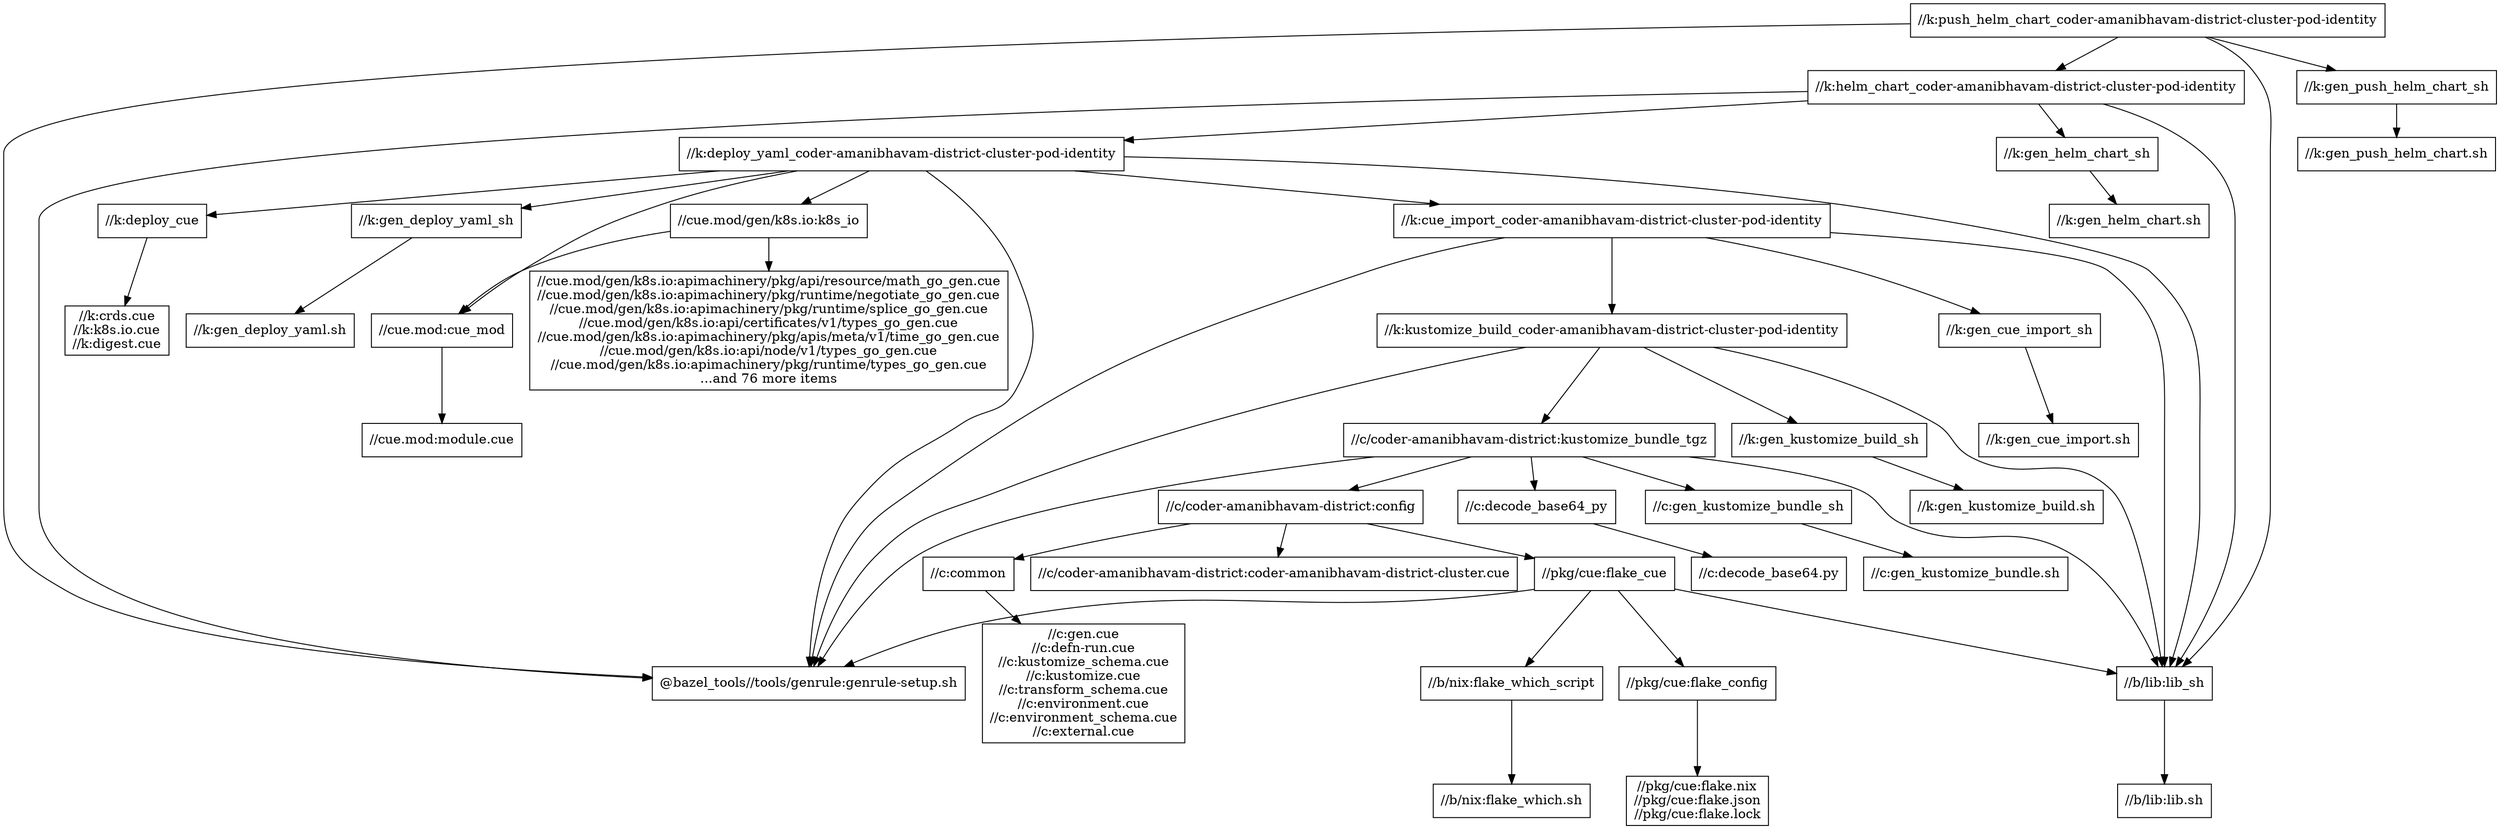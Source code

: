 digraph mygraph {
  node [shape=box];
  "//k:push_helm_chart_coder-amanibhavam-district-cluster-pod-identity"
  "//k:push_helm_chart_coder-amanibhavam-district-cluster-pod-identity" -> "//k:helm_chart_coder-amanibhavam-district-cluster-pod-identity"
  "//k:push_helm_chart_coder-amanibhavam-district-cluster-pod-identity" -> "//k:gen_push_helm_chart_sh"
  "//k:push_helm_chart_coder-amanibhavam-district-cluster-pod-identity" -> "//b/lib:lib_sh"
  "//k:push_helm_chart_coder-amanibhavam-district-cluster-pod-identity" -> "@bazel_tools//tools/genrule:genrule-setup.sh"
  "//k:gen_push_helm_chart_sh"
  "//k:gen_push_helm_chart_sh" -> "//k:gen_push_helm_chart.sh"
  "//k:gen_push_helm_chart.sh"
  "//k:helm_chart_coder-amanibhavam-district-cluster-pod-identity"
  "//k:helm_chart_coder-amanibhavam-district-cluster-pod-identity" -> "//k:deploy_yaml_coder-amanibhavam-district-cluster-pod-identity"
  "//k:helm_chart_coder-amanibhavam-district-cluster-pod-identity" -> "//k:gen_helm_chart_sh"
  "//k:helm_chart_coder-amanibhavam-district-cluster-pod-identity" -> "//b/lib:lib_sh"
  "//k:helm_chart_coder-amanibhavam-district-cluster-pod-identity" -> "@bazel_tools//tools/genrule:genrule-setup.sh"
  "//k:gen_helm_chart_sh"
  "//k:gen_helm_chart_sh" -> "//k:gen_helm_chart.sh"
  "//k:gen_helm_chart.sh"
  "//k:deploy_yaml_coder-amanibhavam-district-cluster-pod-identity"
  "//k:deploy_yaml_coder-amanibhavam-district-cluster-pod-identity" -> "//k:cue_import_coder-amanibhavam-district-cluster-pod-identity"
  "//k:deploy_yaml_coder-amanibhavam-district-cluster-pod-identity" -> "//k:deploy_cue"
  "//k:deploy_yaml_coder-amanibhavam-district-cluster-pod-identity" -> "//k:gen_deploy_yaml_sh"
  "//k:deploy_yaml_coder-amanibhavam-district-cluster-pod-identity" -> "//cue.mod:cue_mod"
  "//k:deploy_yaml_coder-amanibhavam-district-cluster-pod-identity" -> "//cue.mod/gen/k8s.io:k8s_io"
  "//k:deploy_yaml_coder-amanibhavam-district-cluster-pod-identity" -> "//b/lib:lib_sh"
  "//k:deploy_yaml_coder-amanibhavam-district-cluster-pod-identity" -> "@bazel_tools//tools/genrule:genrule-setup.sh"
  "//cue.mod/gen/k8s.io:k8s_io"
  "//cue.mod/gen/k8s.io:k8s_io" -> "//cue.mod/gen/k8s.io:apimachinery/pkg/api/resource/math_go_gen.cue\n//cue.mod/gen/k8s.io:apimachinery/pkg/runtime/negotiate_go_gen.cue\n//cue.mod/gen/k8s.io:apimachinery/pkg/runtime/splice_go_gen.cue\n//cue.mod/gen/k8s.io:api/certificates/v1/types_go_gen.cue\n//cue.mod/gen/k8s.io:apimachinery/pkg/apis/meta/v1/time_go_gen.cue\n//cue.mod/gen/k8s.io:api/node/v1/types_go_gen.cue\n//cue.mod/gen/k8s.io:apimachinery/pkg/runtime/types_go_gen.cue\n...and 76 more items"
  "//cue.mod/gen/k8s.io:k8s_io" -> "//cue.mod:cue_mod"
  "//cue.mod/gen/k8s.io:apimachinery/pkg/api/resource/math_go_gen.cue\n//cue.mod/gen/k8s.io:apimachinery/pkg/runtime/negotiate_go_gen.cue\n//cue.mod/gen/k8s.io:apimachinery/pkg/runtime/splice_go_gen.cue\n//cue.mod/gen/k8s.io:api/certificates/v1/types_go_gen.cue\n//cue.mod/gen/k8s.io:apimachinery/pkg/apis/meta/v1/time_go_gen.cue\n//cue.mod/gen/k8s.io:api/node/v1/types_go_gen.cue\n//cue.mod/gen/k8s.io:apimachinery/pkg/runtime/types_go_gen.cue\n...and 76 more items"
  "//cue.mod:cue_mod"
  "//cue.mod:cue_mod" -> "//cue.mod:module.cue"
  "//cue.mod:module.cue"
  "//k:gen_deploy_yaml_sh"
  "//k:gen_deploy_yaml_sh" -> "//k:gen_deploy_yaml.sh"
  "//k:gen_deploy_yaml.sh"
  "//k:deploy_cue"
  "//k:deploy_cue" -> "//k:crds.cue\n//k:k8s.io.cue\n//k:digest.cue"
  "//k:crds.cue\n//k:k8s.io.cue\n//k:digest.cue"
  "//k:cue_import_coder-amanibhavam-district-cluster-pod-identity"
  "//k:cue_import_coder-amanibhavam-district-cluster-pod-identity" -> "//k:kustomize_build_coder-amanibhavam-district-cluster-pod-identity"
  "//k:cue_import_coder-amanibhavam-district-cluster-pod-identity" -> "//k:gen_cue_import_sh"
  "//k:cue_import_coder-amanibhavam-district-cluster-pod-identity" -> "//b/lib:lib_sh"
  "//k:cue_import_coder-amanibhavam-district-cluster-pod-identity" -> "@bazel_tools//tools/genrule:genrule-setup.sh"
  "//k:gen_cue_import_sh"
  "//k:gen_cue_import_sh" -> "//k:gen_cue_import.sh"
  "//k:gen_cue_import.sh"
  "//k:kustomize_build_coder-amanibhavam-district-cluster-pod-identity"
  "//k:kustomize_build_coder-amanibhavam-district-cluster-pod-identity" -> "//k:gen_kustomize_build_sh"
  "//k:kustomize_build_coder-amanibhavam-district-cluster-pod-identity" -> "//c/coder-amanibhavam-district:kustomize_bundle_tgz"
  "//k:kustomize_build_coder-amanibhavam-district-cluster-pod-identity" -> "//b/lib:lib_sh"
  "//k:kustomize_build_coder-amanibhavam-district-cluster-pod-identity" -> "@bazel_tools//tools/genrule:genrule-setup.sh"
  "//c/coder-amanibhavam-district:kustomize_bundle_tgz"
  "//c/coder-amanibhavam-district:kustomize_bundle_tgz" -> "//c/coder-amanibhavam-district:config"
  "//c/coder-amanibhavam-district:kustomize_bundle_tgz" -> "@bazel_tools//tools/genrule:genrule-setup.sh"
  "//c/coder-amanibhavam-district:kustomize_bundle_tgz" -> "//c:gen_kustomize_bundle_sh"
  "//c/coder-amanibhavam-district:kustomize_bundle_tgz" -> "//c:decode_base64_py"
  "//c/coder-amanibhavam-district:kustomize_bundle_tgz" -> "//b/lib:lib_sh"
  "//c:decode_base64_py"
  "//c:decode_base64_py" -> "//c:decode_base64.py"
  "//c:decode_base64.py"
  "//c:gen_kustomize_bundle_sh"
  "//c:gen_kustomize_bundle_sh" -> "//c:gen_kustomize_bundle.sh"
  "//c:gen_kustomize_bundle.sh"
  "//c/coder-amanibhavam-district:config"
  "//c/coder-amanibhavam-district:config" -> "//pkg/cue:flake_cue"
  "//c/coder-amanibhavam-district:config" -> "//c/coder-amanibhavam-district:coder-amanibhavam-district-cluster.cue"
  "//c/coder-amanibhavam-district:config" -> "//c:common"
  "//c:common"
  "//c:common" -> "//c:gen.cue\n//c:defn-run.cue\n//c:kustomize_schema.cue\n//c:kustomize.cue\n//c:transform_schema.cue\n//c:environment.cue\n//c:environment_schema.cue\n//c:external.cue"
  "//c:gen.cue\n//c:defn-run.cue\n//c:kustomize_schema.cue\n//c:kustomize.cue\n//c:transform_schema.cue\n//c:environment.cue\n//c:environment_schema.cue\n//c:external.cue"
  "//c/coder-amanibhavam-district:coder-amanibhavam-district-cluster.cue"
  "//pkg/cue:flake_cue"
  "//pkg/cue:flake_cue" -> "//pkg/cue:flake_config"
  "//pkg/cue:flake_cue" -> "@bazel_tools//tools/genrule:genrule-setup.sh"
  "//pkg/cue:flake_cue" -> "//b/lib:lib_sh"
  "//pkg/cue:flake_cue" -> "//b/nix:flake_which_script"
  "//b/nix:flake_which_script"
  "//b/nix:flake_which_script" -> "//b/nix:flake_which.sh"
  "//b/nix:flake_which.sh"
  "//b/lib:lib_sh"
  "//b/lib:lib_sh" -> "//b/lib:lib.sh"
  "//b/lib:lib.sh"
  "@bazel_tools//tools/genrule:genrule-setup.sh"
  "//pkg/cue:flake_config"
  "//pkg/cue:flake_config" -> "//pkg/cue:flake.nix\n//pkg/cue:flake.json\n//pkg/cue:flake.lock"
  "//pkg/cue:flake.nix\n//pkg/cue:flake.json\n//pkg/cue:flake.lock"
  "//k:gen_kustomize_build_sh"
  "//k:gen_kustomize_build_sh" -> "//k:gen_kustomize_build.sh"
  "//k:gen_kustomize_build.sh"
}
